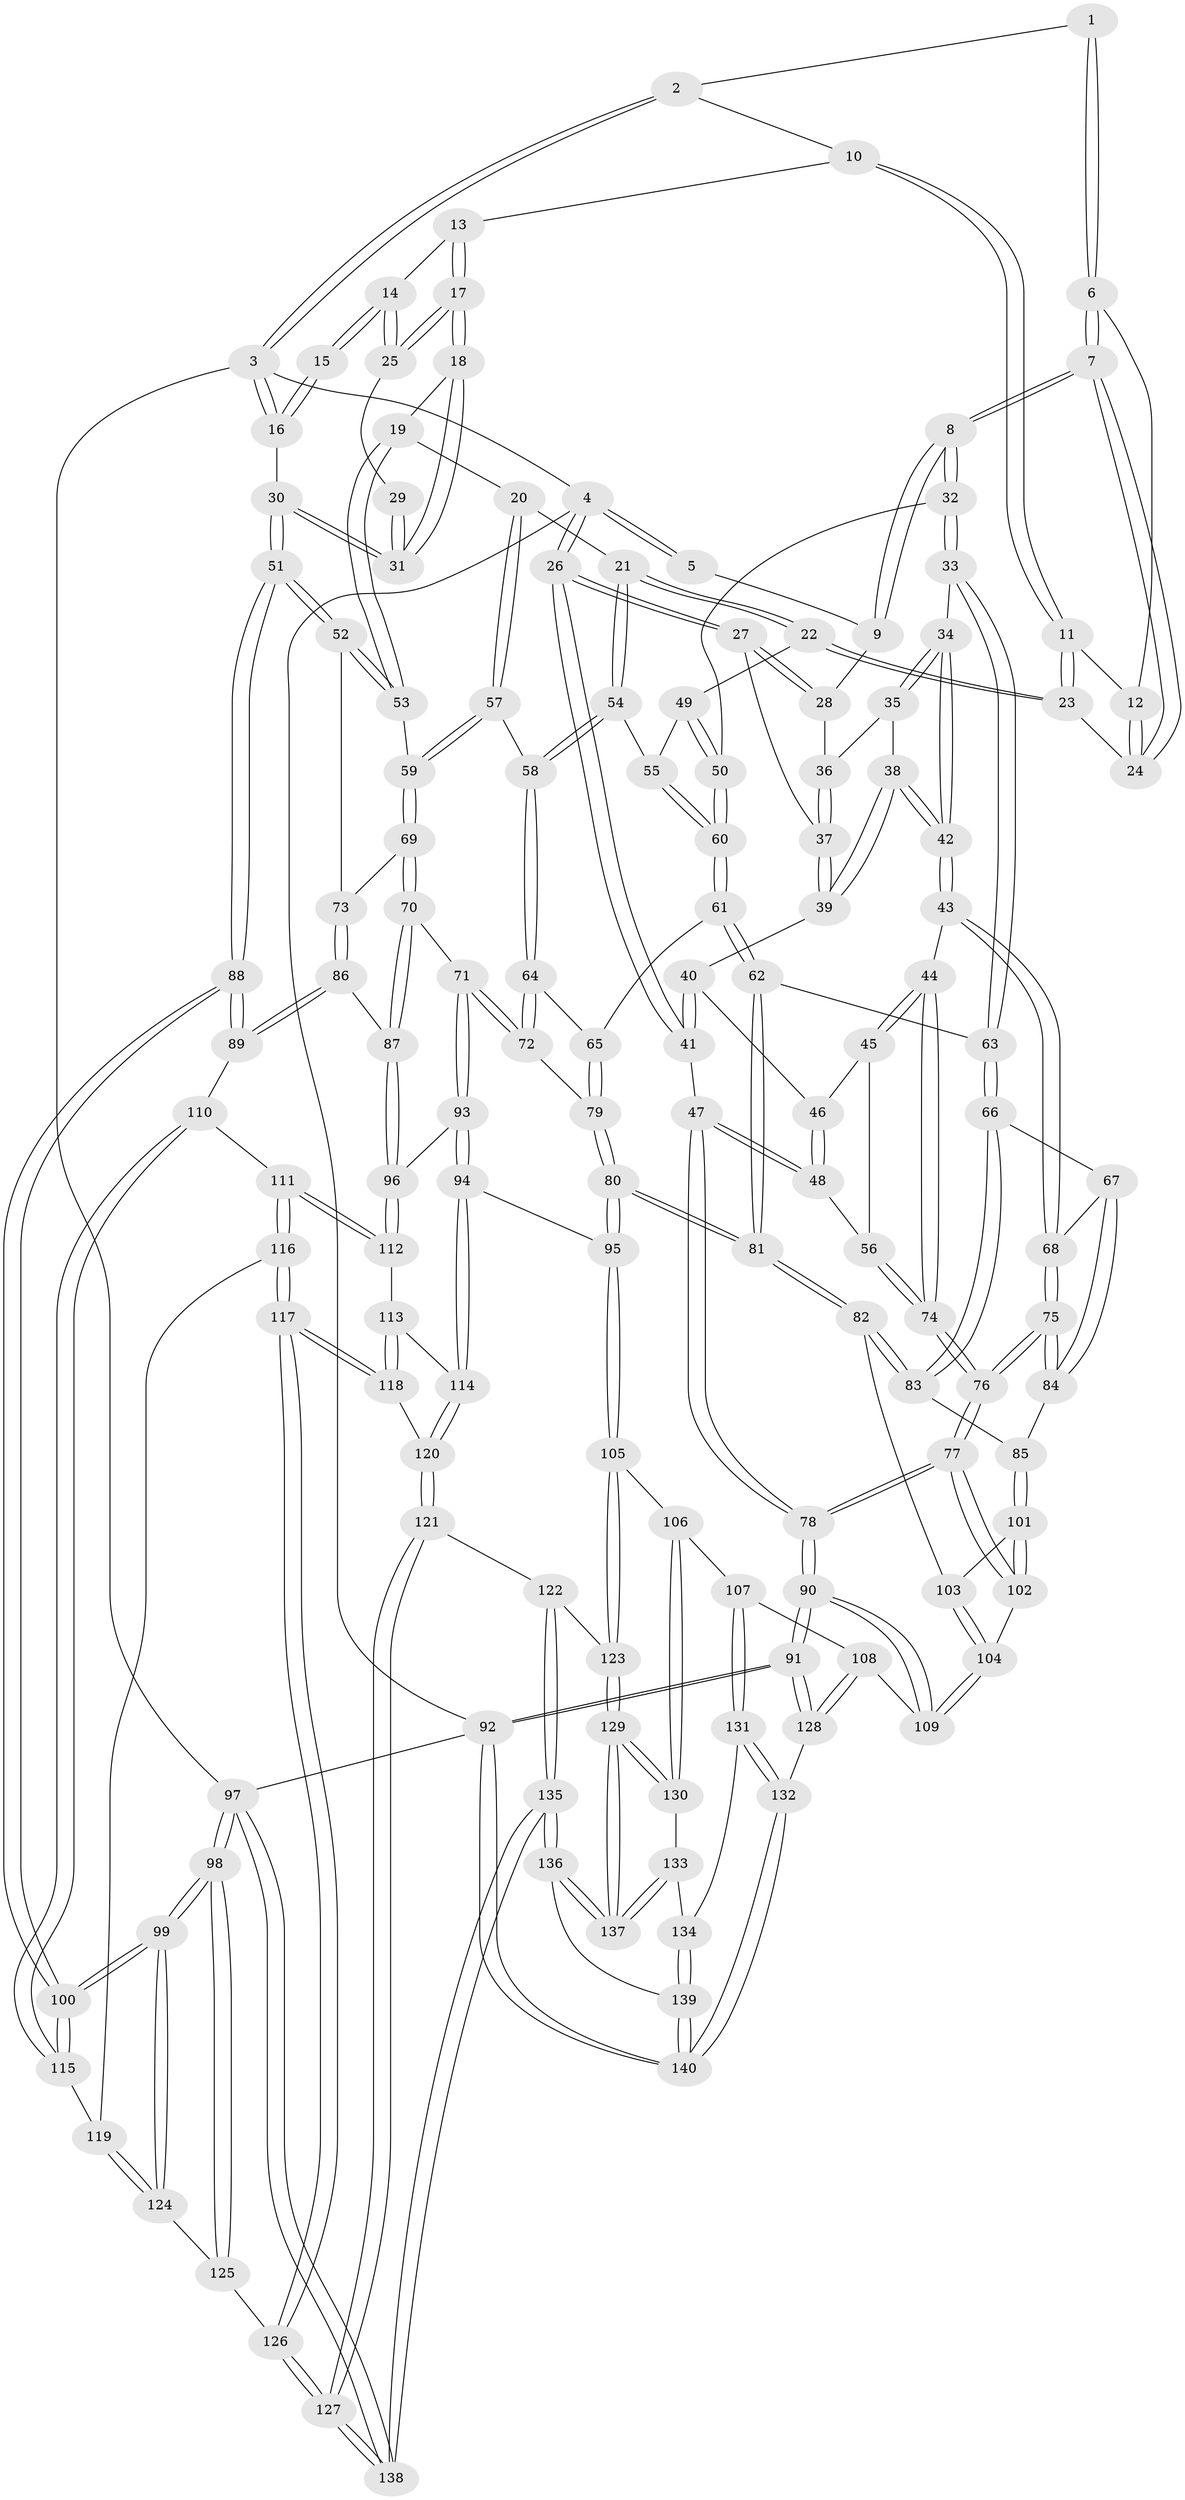 // coarse degree distribution, {3: 0.17647058823529413, 4: 0.36470588235294116, 8: 0.011764705882352941, 5: 0.36470588235294116, 6: 0.08235294117647059}
// Generated by graph-tools (version 1.1) at 2025/24/03/03/25 07:24:37]
// undirected, 140 vertices, 347 edges
graph export_dot {
graph [start="1"]
  node [color=gray90,style=filled];
  1 [pos="+0.531979248253399+0"];
  2 [pos="+0.7613481555304612+0"];
  3 [pos="+1+0"];
  4 [pos="+0+0"];
  5 [pos="+0.3665286943177+0"];
  6 [pos="+0.5383839645524315+0.05009108275440128"];
  7 [pos="+0.47303629123099045+0.18402342282353884"];
  8 [pos="+0.42860354869242356+0.20433236050324355"];
  9 [pos="+0.33675483627392944+0.0028587465626686765"];
  10 [pos="+0.7640250648621102+0"];
  11 [pos="+0.7387822585061549+0"];
  12 [pos="+0.6038917256326253+0.06266995367305729"];
  13 [pos="+0.8302854610095237+0"];
  14 [pos="+0.9469689022880456+0.06002355276568155"];
  15 [pos="+1+0.07703494026786664"];
  16 [pos="+1+0.13002522161374097"];
  17 [pos="+0.8589649358460953+0.12916399687090652"];
  18 [pos="+0.8445326802512068+0.15435033435437415"];
  19 [pos="+0.7761769130780932+0.2169010397423015"];
  20 [pos="+0.7407781416322247+0.21793262910412994"];
  21 [pos="+0.7337733695508608+0.21544076295706896"];
  22 [pos="+0.7207414633817176+0.20706282433036932"];
  23 [pos="+0.7064831149840676+0.19048557194579316"];
  24 [pos="+0.6356438882753702+0.1756854913263469"];
  25 [pos="+0.8930681183860283+0.12003343759653377"];
  26 [pos="+0+0"];
  27 [pos="+0+0"];
  28 [pos="+0.1748568558478523+0.09812262910813034"];
  29 [pos="+0.9179268458895143+0.12864094732371045"];
  30 [pos="+1+0.3219564201389392"];
  31 [pos="+1+0.2269286936719145"];
  32 [pos="+0.41021888742442847+0.24864516079070034"];
  33 [pos="+0.3720303448969875+0.2753576454490874"];
  34 [pos="+0.3691404807822243+0.27592614723380193"];
  35 [pos="+0.19599421141096196+0.1606072181824927"];
  36 [pos="+0.17470330026570763+0.11954823553544393"];
  37 [pos="+0.07082345044084325+0.19947695775298793"];
  38 [pos="+0.15323053160169184+0.2509415807208993"];
  39 [pos="+0.06772867851020567+0.2223916330546311"];
  40 [pos="+0.062397115091600834+0.2284239830553005"];
  41 [pos="+0+0.22802837631563327"];
  42 [pos="+0.21218674079676156+0.3697406109580932"];
  43 [pos="+0.21165413102112685+0.3704317938987409"];
  44 [pos="+0.19699104404640433+0.3773411148577801"];
  45 [pos="+0.08554824828161013+0.31204879150854453"];
  46 [pos="+0.059423950785826726+0.26759932309822043"];
  47 [pos="+0+0.3861338370054386"];
  48 [pos="+0+0.37769501160040236"];
  49 [pos="+0.6251193932317367+0.29690628600773394"];
  50 [pos="+0.49704710841086247+0.3209121753573389"];
  51 [pos="+1+0.32531543674020463"];
  52 [pos="+1+0.3615110830418432"];
  53 [pos="+0.8938910183211135+0.29497234283264145"];
  54 [pos="+0.6602012798596595+0.38697662353400397"];
  55 [pos="+0.6259053895384508+0.35763734038454437"];
  56 [pos="+0+0.38850567444841955"];
  57 [pos="+0.764189349701109+0.3791732840131681"];
  58 [pos="+0.6623358833663361+0.3956358952683906"];
  59 [pos="+0.7754732604953922+0.3933546368968332"];
  60 [pos="+0.5222985715361161+0.359157648820847"];
  61 [pos="+0.5473838734323216+0.44698908535558707"];
  62 [pos="+0.42722042096588764+0.4792835631811865"];
  63 [pos="+0.3986082106217827+0.4504053184801359"];
  64 [pos="+0.642801686624477+0.462257528174886"];
  65 [pos="+0.559468050478669+0.45808195005060764"];
  66 [pos="+0.3075396738538392+0.5054860227944572"];
  67 [pos="+0.28788181533121227+0.49555768845740256"];
  68 [pos="+0.28236323569293015+0.49255887140297566"];
  69 [pos="+0.818029219603272+0.49046634922740295"];
  70 [pos="+0.7503135941549037+0.5327413720419906"];
  71 [pos="+0.7245061055933806+0.5395362468225849"];
  72 [pos="+0.7009372224152938+0.5215334243003491"];
  73 [pos="+0.8690840108133039+0.4887313982835268"];
  74 [pos="+0.12600753453744593+0.4456529619424065"];
  75 [pos="+0.18108235057970298+0.5892527549328975"];
  76 [pos="+0.1022509480631642+0.5896868855717092"];
  77 [pos="+0.011530073296772+0.6815431837938011"];
  78 [pos="+0+0.7997287594036158"];
  79 [pos="+0.5296648698700285+0.5719644297466051"];
  80 [pos="+0.4891277373598362+0.6542919736341603"];
  81 [pos="+0.43755200010728473+0.6175087982468805"];
  82 [pos="+0.406301340859658+0.6142614118013016"];
  83 [pos="+0.3358739869548606+0.5783848117120528"];
  84 [pos="+0.2473555498903643+0.6155637478311605"];
  85 [pos="+0.24963129975946677+0.616549338003281"];
  86 [pos="+0.9171886075634471+0.6143691307398012"];
  87 [pos="+0.8346875161405897+0.6722008723774537"];
  88 [pos="+1+0.6520861069029199"];
  89 [pos="+0.9696507452864693+0.6479265420630197"];
  90 [pos="+0+0.8977572239363919"];
  91 [pos="+0+1"];
  92 [pos="+0+1"];
  93 [pos="+0.6713587699473097+0.6504142777830951"];
  94 [pos="+0.6168207158817314+0.7069872101572544"];
  95 [pos="+0.5123095850721842+0.6974632772898824"];
  96 [pos="+0.8254278189041271+0.6997015213864405"];
  97 [pos="+1+1"];
  98 [pos="+1+1"];
  99 [pos="+1+0.9011406142502321"];
  100 [pos="+1+0.7546326727258339"];
  101 [pos="+0.2567706093051438+0.6377419041612785"];
  102 [pos="+0.26251485427994653+0.7302675227990709"];
  103 [pos="+0.336006752356075+0.666791452185045"];
  104 [pos="+0.28230817341327197+0.7491939326951255"];
  105 [pos="+0.444527815719678+0.8060692162910865"];
  106 [pos="+0.41493221016252996+0.8326004542174681"];
  107 [pos="+0.3965545087042504+0.8406121023763963"];
  108 [pos="+0.3435846031606351+0.83103659272191"];
  109 [pos="+0.3049777078112601+0.800241531260523"];
  110 [pos="+0.9129626643676914+0.742226790603788"];
  111 [pos="+0.8630829666099094+0.7618252636086894"];
  112 [pos="+0.834303384775436+0.7446447123790311"];
  113 [pos="+0.8008248933277038+0.7609291474797542"];
  114 [pos="+0.6428732335471079+0.7429420808578799"];
  115 [pos="+1+0.7994487319424097"];
  116 [pos="+0.8739279660236035+0.8114487794184303"];
  117 [pos="+0.8504786368947298+0.9269970694921451"];
  118 [pos="+0.7604274337968256+0.8582809276139909"];
  119 [pos="+0.97286171907953+0.8285493396548141"];
  120 [pos="+0.6727631270469332+0.8516968029872174"];
  121 [pos="+0.6681232582680527+0.8618977093027709"];
  122 [pos="+0.62480381648107+0.9107926011516214"];
  123 [pos="+0.6136813246655273+0.9110241645598733"];
  124 [pos="+0.9393360188158552+0.9086725404813162"];
  125 [pos="+0.906734608349406+0.9316337977370481"];
  126 [pos="+0.8571338914748777+0.9446141937030395"];
  127 [pos="+0.8142790139262542+1"];
  128 [pos="+0.23731095385592893+0.9358996721330244"];
  129 [pos="+0.5419213039164587+0.9563350316139765"];
  130 [pos="+0.5048758227844579+0.9415322992014372"];
  131 [pos="+0.3877388622878092+0.9478630296908345"];
  132 [pos="+0.3700883547655269+1"];
  133 [pos="+0.4894103331303082+0.9738379726947177"];
  134 [pos="+0.46969366801801216+0.9886818528918381"];
  135 [pos="+0.7210747287044837+1"];
  136 [pos="+0.5823139187708625+1"];
  137 [pos="+0.5587844257073242+1"];
  138 [pos="+0.7772119294925777+1"];
  139 [pos="+0.49229635636012464+1"];
  140 [pos="+0.3391387937982344+1"];
  1 -- 2;
  1 -- 6;
  1 -- 6;
  2 -- 3;
  2 -- 3;
  2 -- 10;
  3 -- 4;
  3 -- 16;
  3 -- 16;
  3 -- 97;
  4 -- 5;
  4 -- 5;
  4 -- 26;
  4 -- 26;
  4 -- 92;
  5 -- 9;
  6 -- 7;
  6 -- 7;
  6 -- 12;
  7 -- 8;
  7 -- 8;
  7 -- 24;
  7 -- 24;
  8 -- 9;
  8 -- 9;
  8 -- 32;
  8 -- 32;
  9 -- 28;
  10 -- 11;
  10 -- 11;
  10 -- 13;
  11 -- 12;
  11 -- 23;
  11 -- 23;
  12 -- 24;
  12 -- 24;
  13 -- 14;
  13 -- 17;
  13 -- 17;
  14 -- 15;
  14 -- 15;
  14 -- 25;
  14 -- 25;
  15 -- 16;
  15 -- 16;
  16 -- 30;
  17 -- 18;
  17 -- 18;
  17 -- 25;
  17 -- 25;
  18 -- 19;
  18 -- 31;
  18 -- 31;
  19 -- 20;
  19 -- 53;
  19 -- 53;
  20 -- 21;
  20 -- 57;
  20 -- 57;
  21 -- 22;
  21 -- 22;
  21 -- 54;
  21 -- 54;
  22 -- 23;
  22 -- 23;
  22 -- 49;
  23 -- 24;
  25 -- 29;
  26 -- 27;
  26 -- 27;
  26 -- 41;
  26 -- 41;
  27 -- 28;
  27 -- 28;
  27 -- 37;
  28 -- 36;
  29 -- 31;
  29 -- 31;
  30 -- 31;
  30 -- 31;
  30 -- 51;
  30 -- 51;
  32 -- 33;
  32 -- 33;
  32 -- 50;
  33 -- 34;
  33 -- 63;
  33 -- 63;
  34 -- 35;
  34 -- 35;
  34 -- 42;
  34 -- 42;
  35 -- 36;
  35 -- 38;
  36 -- 37;
  36 -- 37;
  37 -- 39;
  37 -- 39;
  38 -- 39;
  38 -- 39;
  38 -- 42;
  38 -- 42;
  39 -- 40;
  40 -- 41;
  40 -- 41;
  40 -- 46;
  41 -- 47;
  42 -- 43;
  42 -- 43;
  43 -- 44;
  43 -- 68;
  43 -- 68;
  44 -- 45;
  44 -- 45;
  44 -- 74;
  44 -- 74;
  45 -- 46;
  45 -- 56;
  46 -- 48;
  46 -- 48;
  47 -- 48;
  47 -- 48;
  47 -- 78;
  47 -- 78;
  48 -- 56;
  49 -- 50;
  49 -- 50;
  49 -- 55;
  50 -- 60;
  50 -- 60;
  51 -- 52;
  51 -- 52;
  51 -- 88;
  51 -- 88;
  52 -- 53;
  52 -- 53;
  52 -- 73;
  53 -- 59;
  54 -- 55;
  54 -- 58;
  54 -- 58;
  55 -- 60;
  55 -- 60;
  56 -- 74;
  56 -- 74;
  57 -- 58;
  57 -- 59;
  57 -- 59;
  58 -- 64;
  58 -- 64;
  59 -- 69;
  59 -- 69;
  60 -- 61;
  60 -- 61;
  61 -- 62;
  61 -- 62;
  61 -- 65;
  62 -- 63;
  62 -- 81;
  62 -- 81;
  63 -- 66;
  63 -- 66;
  64 -- 65;
  64 -- 72;
  64 -- 72;
  65 -- 79;
  65 -- 79;
  66 -- 67;
  66 -- 83;
  66 -- 83;
  67 -- 68;
  67 -- 84;
  67 -- 84;
  68 -- 75;
  68 -- 75;
  69 -- 70;
  69 -- 70;
  69 -- 73;
  70 -- 71;
  70 -- 87;
  70 -- 87;
  71 -- 72;
  71 -- 72;
  71 -- 93;
  71 -- 93;
  72 -- 79;
  73 -- 86;
  73 -- 86;
  74 -- 76;
  74 -- 76;
  75 -- 76;
  75 -- 76;
  75 -- 84;
  75 -- 84;
  76 -- 77;
  76 -- 77;
  77 -- 78;
  77 -- 78;
  77 -- 102;
  77 -- 102;
  78 -- 90;
  78 -- 90;
  79 -- 80;
  79 -- 80;
  80 -- 81;
  80 -- 81;
  80 -- 95;
  80 -- 95;
  81 -- 82;
  81 -- 82;
  82 -- 83;
  82 -- 83;
  82 -- 103;
  83 -- 85;
  84 -- 85;
  85 -- 101;
  85 -- 101;
  86 -- 87;
  86 -- 89;
  86 -- 89;
  87 -- 96;
  87 -- 96;
  88 -- 89;
  88 -- 89;
  88 -- 100;
  88 -- 100;
  89 -- 110;
  90 -- 91;
  90 -- 91;
  90 -- 109;
  90 -- 109;
  91 -- 92;
  91 -- 92;
  91 -- 128;
  91 -- 128;
  92 -- 140;
  92 -- 140;
  92 -- 97;
  93 -- 94;
  93 -- 94;
  93 -- 96;
  94 -- 95;
  94 -- 114;
  94 -- 114;
  95 -- 105;
  95 -- 105;
  96 -- 112;
  96 -- 112;
  97 -- 98;
  97 -- 98;
  97 -- 138;
  97 -- 138;
  98 -- 99;
  98 -- 99;
  98 -- 125;
  98 -- 125;
  99 -- 100;
  99 -- 100;
  99 -- 124;
  99 -- 124;
  100 -- 115;
  100 -- 115;
  101 -- 102;
  101 -- 102;
  101 -- 103;
  102 -- 104;
  103 -- 104;
  103 -- 104;
  104 -- 109;
  104 -- 109;
  105 -- 106;
  105 -- 123;
  105 -- 123;
  106 -- 107;
  106 -- 130;
  106 -- 130;
  107 -- 108;
  107 -- 131;
  107 -- 131;
  108 -- 109;
  108 -- 128;
  108 -- 128;
  110 -- 111;
  110 -- 115;
  110 -- 115;
  111 -- 112;
  111 -- 112;
  111 -- 116;
  111 -- 116;
  112 -- 113;
  113 -- 114;
  113 -- 118;
  113 -- 118;
  114 -- 120;
  114 -- 120;
  115 -- 119;
  116 -- 117;
  116 -- 117;
  116 -- 119;
  117 -- 118;
  117 -- 118;
  117 -- 126;
  117 -- 126;
  118 -- 120;
  119 -- 124;
  119 -- 124;
  120 -- 121;
  120 -- 121;
  121 -- 122;
  121 -- 127;
  121 -- 127;
  122 -- 123;
  122 -- 135;
  122 -- 135;
  123 -- 129;
  123 -- 129;
  124 -- 125;
  125 -- 126;
  126 -- 127;
  126 -- 127;
  127 -- 138;
  127 -- 138;
  128 -- 132;
  129 -- 130;
  129 -- 130;
  129 -- 137;
  129 -- 137;
  130 -- 133;
  131 -- 132;
  131 -- 132;
  131 -- 134;
  132 -- 140;
  132 -- 140;
  133 -- 134;
  133 -- 137;
  133 -- 137;
  134 -- 139;
  134 -- 139;
  135 -- 136;
  135 -- 136;
  135 -- 138;
  135 -- 138;
  136 -- 137;
  136 -- 137;
  136 -- 139;
  139 -- 140;
  139 -- 140;
}
